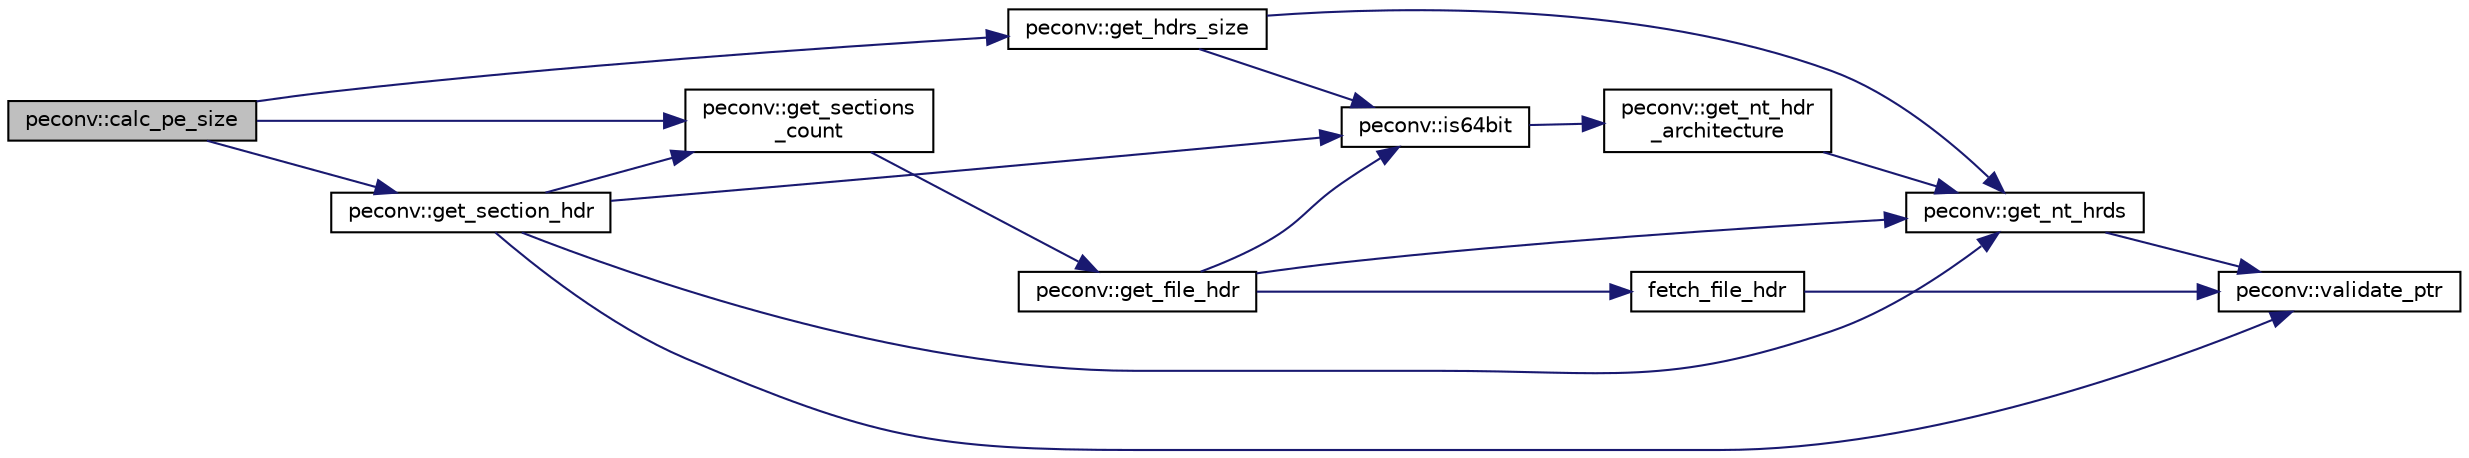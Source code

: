 digraph "peconv::calc_pe_size"
{
 // LATEX_PDF_SIZE
  edge [fontname="Helvetica",fontsize="10",labelfontname="Helvetica",labelfontsize="10"];
  node [fontname="Helvetica",fontsize="10",shape=record];
  rankdir="LR";
  Node1 [label="peconv::calc_pe_size",height=0.2,width=0.4,color="black", fillcolor="grey75", style="filled", fontcolor="black",tooltip=" "];
  Node1 -> Node2 [color="midnightblue",fontsize="10",style="solid",fontname="Helvetica"];
  Node2 [label="peconv::get_hdrs_size",height=0.2,width=0.4,color="black", fillcolor="white", style="filled",URL="$namespacepeconv.html#ace098126c7ee99b1f0a37ea0b5a15332",tooltip=" "];
  Node2 -> Node3 [color="midnightblue",fontsize="10",style="solid",fontname="Helvetica"];
  Node3 [label="peconv::get_nt_hrds",height=0.2,width=0.4,color="black", fillcolor="white", style="filled",URL="$namespacepeconv.html#a69b35d1e381950218ac4f2bc3c9846fe",tooltip=" "];
  Node3 -> Node4 [color="midnightblue",fontsize="10",style="solid",fontname="Helvetica"];
  Node4 [label="peconv::validate_ptr",height=0.2,width=0.4,color="black", fillcolor="white", style="filled",URL="$namespacepeconv.html#a02f2984cee1eddb5e883917f2c231016",tooltip=" "];
  Node2 -> Node5 [color="midnightblue",fontsize="10",style="solid",fontname="Helvetica"];
  Node5 [label="peconv::is64bit",height=0.2,width=0.4,color="black", fillcolor="white", style="filled",URL="$namespacepeconv.html#aa66eb25442292a01f9fcd0f1e4da899f",tooltip=" "];
  Node5 -> Node6 [color="midnightblue",fontsize="10",style="solid",fontname="Helvetica"];
  Node6 [label="peconv::get_nt_hdr\l_architecture",height=0.2,width=0.4,color="black", fillcolor="white", style="filled",URL="$namespacepeconv.html#a1621d9ae5ce1a3a0be6a9fa77c7bf59b",tooltip=" "];
  Node6 -> Node3 [color="midnightblue",fontsize="10",style="solid",fontname="Helvetica"];
  Node1 -> Node7 [color="midnightblue",fontsize="10",style="solid",fontname="Helvetica"];
  Node7 [label="peconv::get_section_hdr",height=0.2,width=0.4,color="black", fillcolor="white", style="filled",URL="$namespacepeconv.html#a63cc4b1dadd9eb341c2d453e65d1ef4c",tooltip=" "];
  Node7 -> Node3 [color="midnightblue",fontsize="10",style="solid",fontname="Helvetica"];
  Node7 -> Node8 [color="midnightblue",fontsize="10",style="solid",fontname="Helvetica"];
  Node8 [label="peconv::get_sections\l_count",height=0.2,width=0.4,color="black", fillcolor="white", style="filled",URL="$namespacepeconv.html#ab2271a167be8077d8ca0ab9b9bf9483f",tooltip=" "];
  Node8 -> Node9 [color="midnightblue",fontsize="10",style="solid",fontname="Helvetica"];
  Node9 [label="peconv::get_file_hdr",height=0.2,width=0.4,color="black", fillcolor="white", style="filled",URL="$namespacepeconv.html#a30c642b479e9bd27a66332b73d65cabb",tooltip=" "];
  Node9 -> Node10 [color="midnightblue",fontsize="10",style="solid",fontname="Helvetica"];
  Node10 [label="fetch_file_hdr",height=0.2,width=0.4,color="black", fillcolor="white", style="filled",URL="$pe__hdrs__helper_8cpp.html#a1de4bb4b596838882f60e7b5ebdb844c",tooltip=" "];
  Node10 -> Node4 [color="midnightblue",fontsize="10",style="solid",fontname="Helvetica"];
  Node9 -> Node3 [color="midnightblue",fontsize="10",style="solid",fontname="Helvetica"];
  Node9 -> Node5 [color="midnightblue",fontsize="10",style="solid",fontname="Helvetica"];
  Node7 -> Node5 [color="midnightblue",fontsize="10",style="solid",fontname="Helvetica"];
  Node7 -> Node4 [color="midnightblue",fontsize="10",style="solid",fontname="Helvetica"];
  Node1 -> Node8 [color="midnightblue",fontsize="10",style="solid",fontname="Helvetica"];
}
